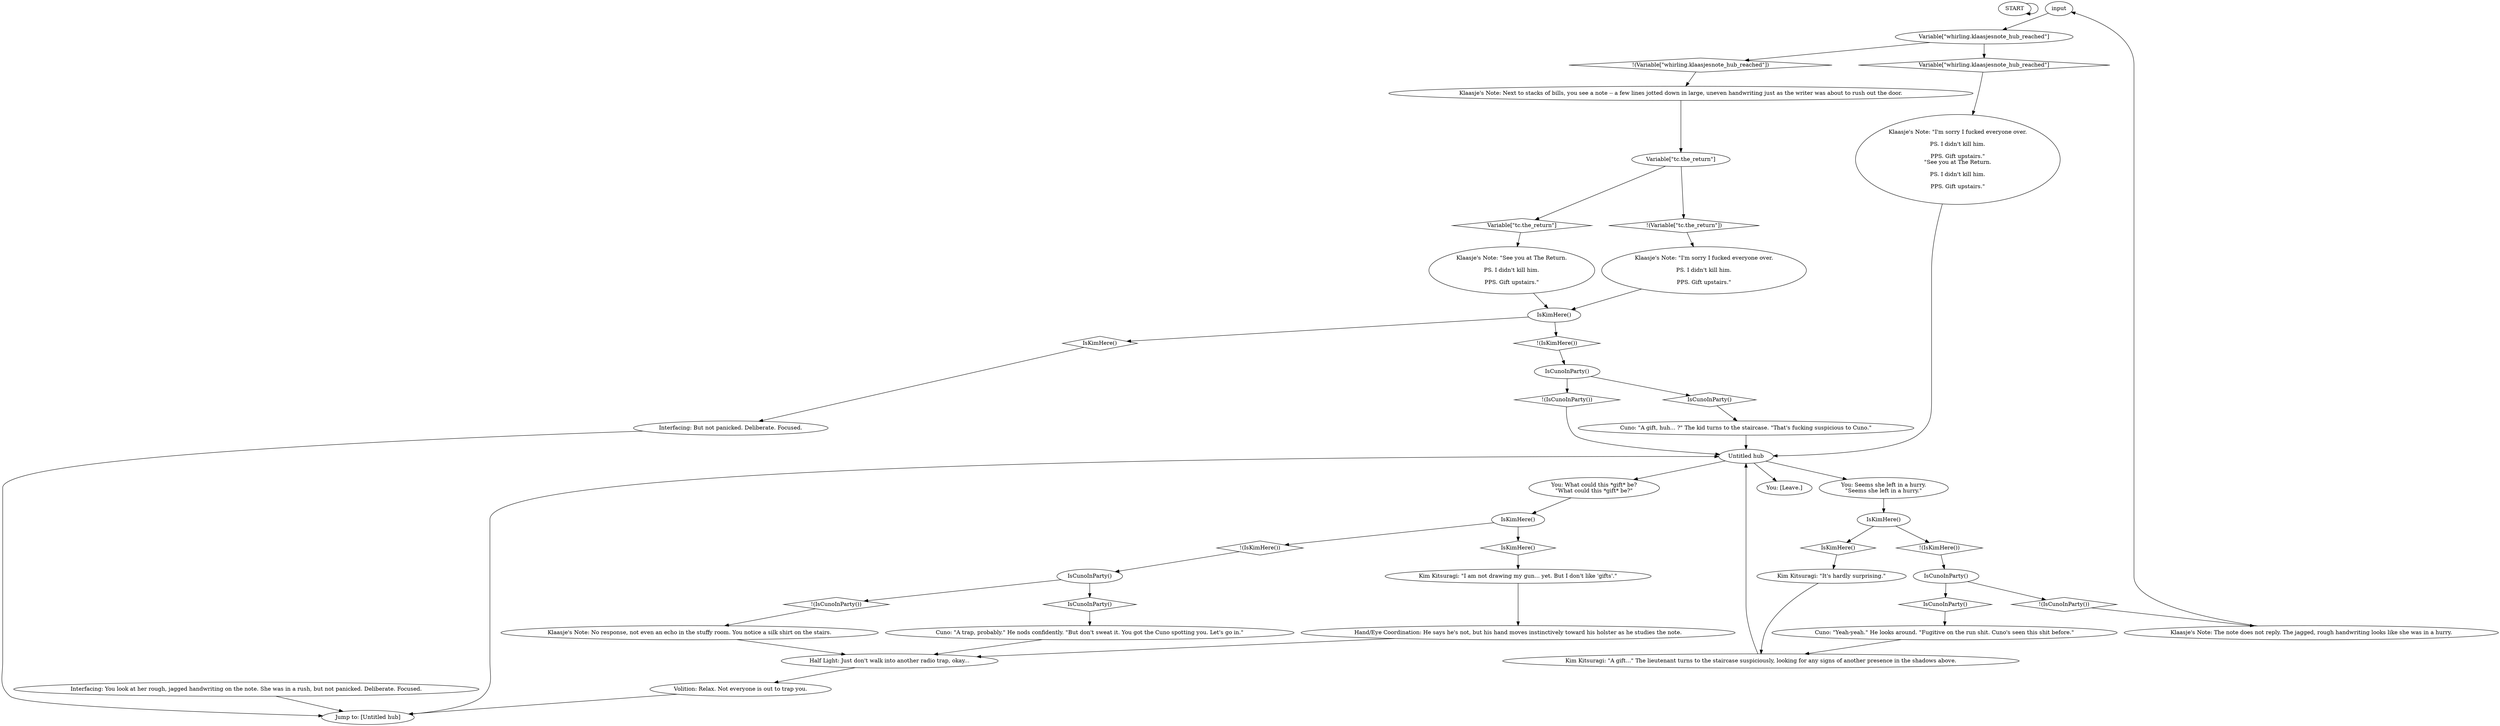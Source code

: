 # WHIRLING F2 / KLAASJE'S NOTE
# She's left you a note on her table
# ==================================================
digraph G {
	  0 [label="START"];
	  1 [label="input"];
	  2 [label="Interfacing: But not panicked. Deliberate. Focused."];
	  3 [label="Kim Kitsuragi: \"A gift...\" The lieutenant turns to the staircase suspiciously, looking for any signs of another presence in the shadows above."];
	  4 [label="Interfacing: You look at her rough, jagged handwriting on the note. She was in a rush, but not panicked. Deliberate. Focused."];
	  5 [label="IsCunoInParty()"];
	  6 [label="IsCunoInParty()", shape=diamond];
	  7 [label="!(IsCunoInParty())", shape=diamond];
	  8 [label="Jump to: [Untitled hub]"];
	  9 [label="IsCunoInParty()"];
	  10 [label="IsCunoInParty()", shape=diamond];
	  11 [label="!(IsCunoInParty())", shape=diamond];
	  12 [label="You: Seems she left in a hurry.\n\"Seems she left in a hurry.\""];
	  13 [label="You: What could this *gift* be?\n\"What could this *gift* be?\""];
	  14 [label="IsKimHere()"];
	  15 [label="IsKimHere()", shape=diamond];
	  16 [label="!(IsKimHere())", shape=diamond];
	  17 [label="IsKimHere()"];
	  18 [label="IsKimHere()", shape=diamond];
	  19 [label="!(IsKimHere())", shape=diamond];
	  20 [label="Klaasje's Note: \"I'm sorry I fucked everyone over.

PS. I didn't kill him.

PPS. Gift upstairs.\"\n\"See you at The Return.

PS. I didn't kill him.

PPS. Gift upstairs.\""];
	  21 [label="Half Light: Just don't walk into another radio trap, okay..."];
	  22 [label="IsKimHere()"];
	  23 [label="IsKimHere()", shape=diamond];
	  24 [label="!(IsKimHere())", shape=diamond];
	  25 [label="Klaasje's Note: Next to stacks of bills, you see a note -- a few lines jotted down in large, uneven handwriting just as the writer was about to rush out the door."];
	  26 [label="Untitled hub"];
	  27 [label="Kim Kitsuragi: \"I am not drawing my gun... yet. But I don't like 'gifts'.\""];
	  28 [label="Klaasje's Note: The note does not reply. The jagged, rough handwriting looks like she was in a hurry."];
	  29 [label="Volition: Relax. Not everyone is out to trap you."];
	  30 [label="IsCunoInParty()"];
	  31 [label="IsCunoInParty()", shape=diamond];
	  32 [label="!(IsCunoInParty())", shape=diamond];
	  33 [label="Cuno: \"A trap, probably.\" He nods confidently. \"But don't sweat it. You got the Cuno spotting you. Let's go in.\""];
	  34 [label="Klaasje's Note: \"I'm sorry I fucked everyone over.

PS. I didn't kill him.

PPS. Gift upstairs.\""];
	  35 [label="You: [Leave.]"];
	  36 [label="Variable[\"whirling.klaasjesnote_hub_reached\"]"];
	  37 [label="Variable[\"whirling.klaasjesnote_hub_reached\"]", shape=diamond];
	  38 [label="!(Variable[\"whirling.klaasjesnote_hub_reached\"])", shape=diamond];
	  39 [label="Cuno: \"A gift, huh... ?\" The kid turns to the staircase. \"That's fucking suspicious to Cuno.\""];
	  40 [label="Klaasje's Note: \"See you at The Return.

PS. I didn't kill him.

PPS. Gift upstairs.\""];
	  41 [label="Variable[\"tc.the_return\"]"];
	  42 [label="Variable[\"tc.the_return\"]", shape=diamond];
	  43 [label="!(Variable[\"tc.the_return\"])", shape=diamond];
	  44 [label="Hand/Eye Coordination: He says he's not, but his hand moves instinctively toward his holster as he studies the note."];
	  45 [label="Kim Kitsuragi: \"It's hardly surprising.\""];
	  46 [label="Klaasje's Note: No response, not even an echo in the stuffy room. You notice a silk shirt on the stairs."];
	  47 [label="Cuno: \"Yeah-yeah.\" He looks around. \"Fugitive on the run shit. Cuno's seen this shit before.\""];
	  0 -> 0
	  1 -> 36
	  2 -> 8
	  3 -> 26
	  4 -> 8
	  5 -> 6
	  5 -> 7
	  6 -> 39
	  7 -> 26
	  8 -> 26
	  9 -> 10
	  9 -> 11
	  10 -> 33
	  11 -> 46
	  12 -> 17
	  13 -> 14
	  14 -> 16
	  14 -> 15
	  15 -> 27
	  16 -> 9
	  17 -> 18
	  17 -> 19
	  18 -> 45
	  19 -> 30
	  20 -> 26
	  21 -> 29
	  22 -> 24
	  22 -> 23
	  23 -> 2
	  24 -> 5
	  25 -> 41
	  26 -> 35
	  26 -> 12
	  26 -> 13
	  27 -> 44
	  28 -> 1
	  29 -> 8
	  30 -> 32
	  30 -> 31
	  31 -> 47
	  32 -> 28
	  33 -> 21
	  34 -> 22
	  36 -> 37
	  36 -> 38
	  37 -> 20
	  38 -> 25
	  39 -> 26
	  40 -> 22
	  41 -> 42
	  41 -> 43
	  42 -> 40
	  43 -> 34
	  44 -> 21
	  45 -> 3
	  46 -> 21
	  47 -> 3
}

